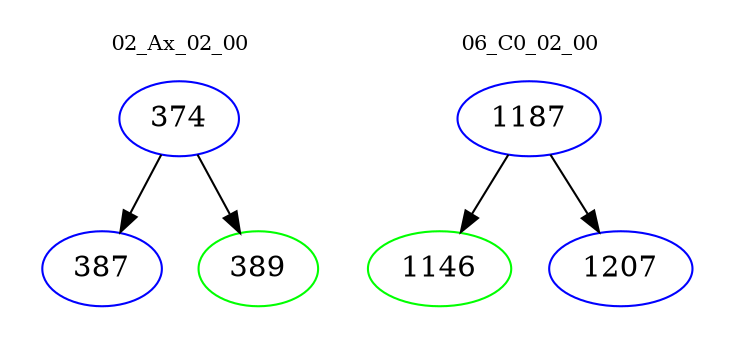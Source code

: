 digraph{
subgraph cluster_0 {
color = white
label = "02_Ax_02_00";
fontsize=10;
T0_374 [label="374", color="blue"]
T0_374 -> T0_387 [color="black"]
T0_387 [label="387", color="blue"]
T0_374 -> T0_389 [color="black"]
T0_389 [label="389", color="green"]
}
subgraph cluster_1 {
color = white
label = "06_C0_02_00";
fontsize=10;
T1_1187 [label="1187", color="blue"]
T1_1187 -> T1_1146 [color="black"]
T1_1146 [label="1146", color="green"]
T1_1187 -> T1_1207 [color="black"]
T1_1207 [label="1207", color="blue"]
}
}
